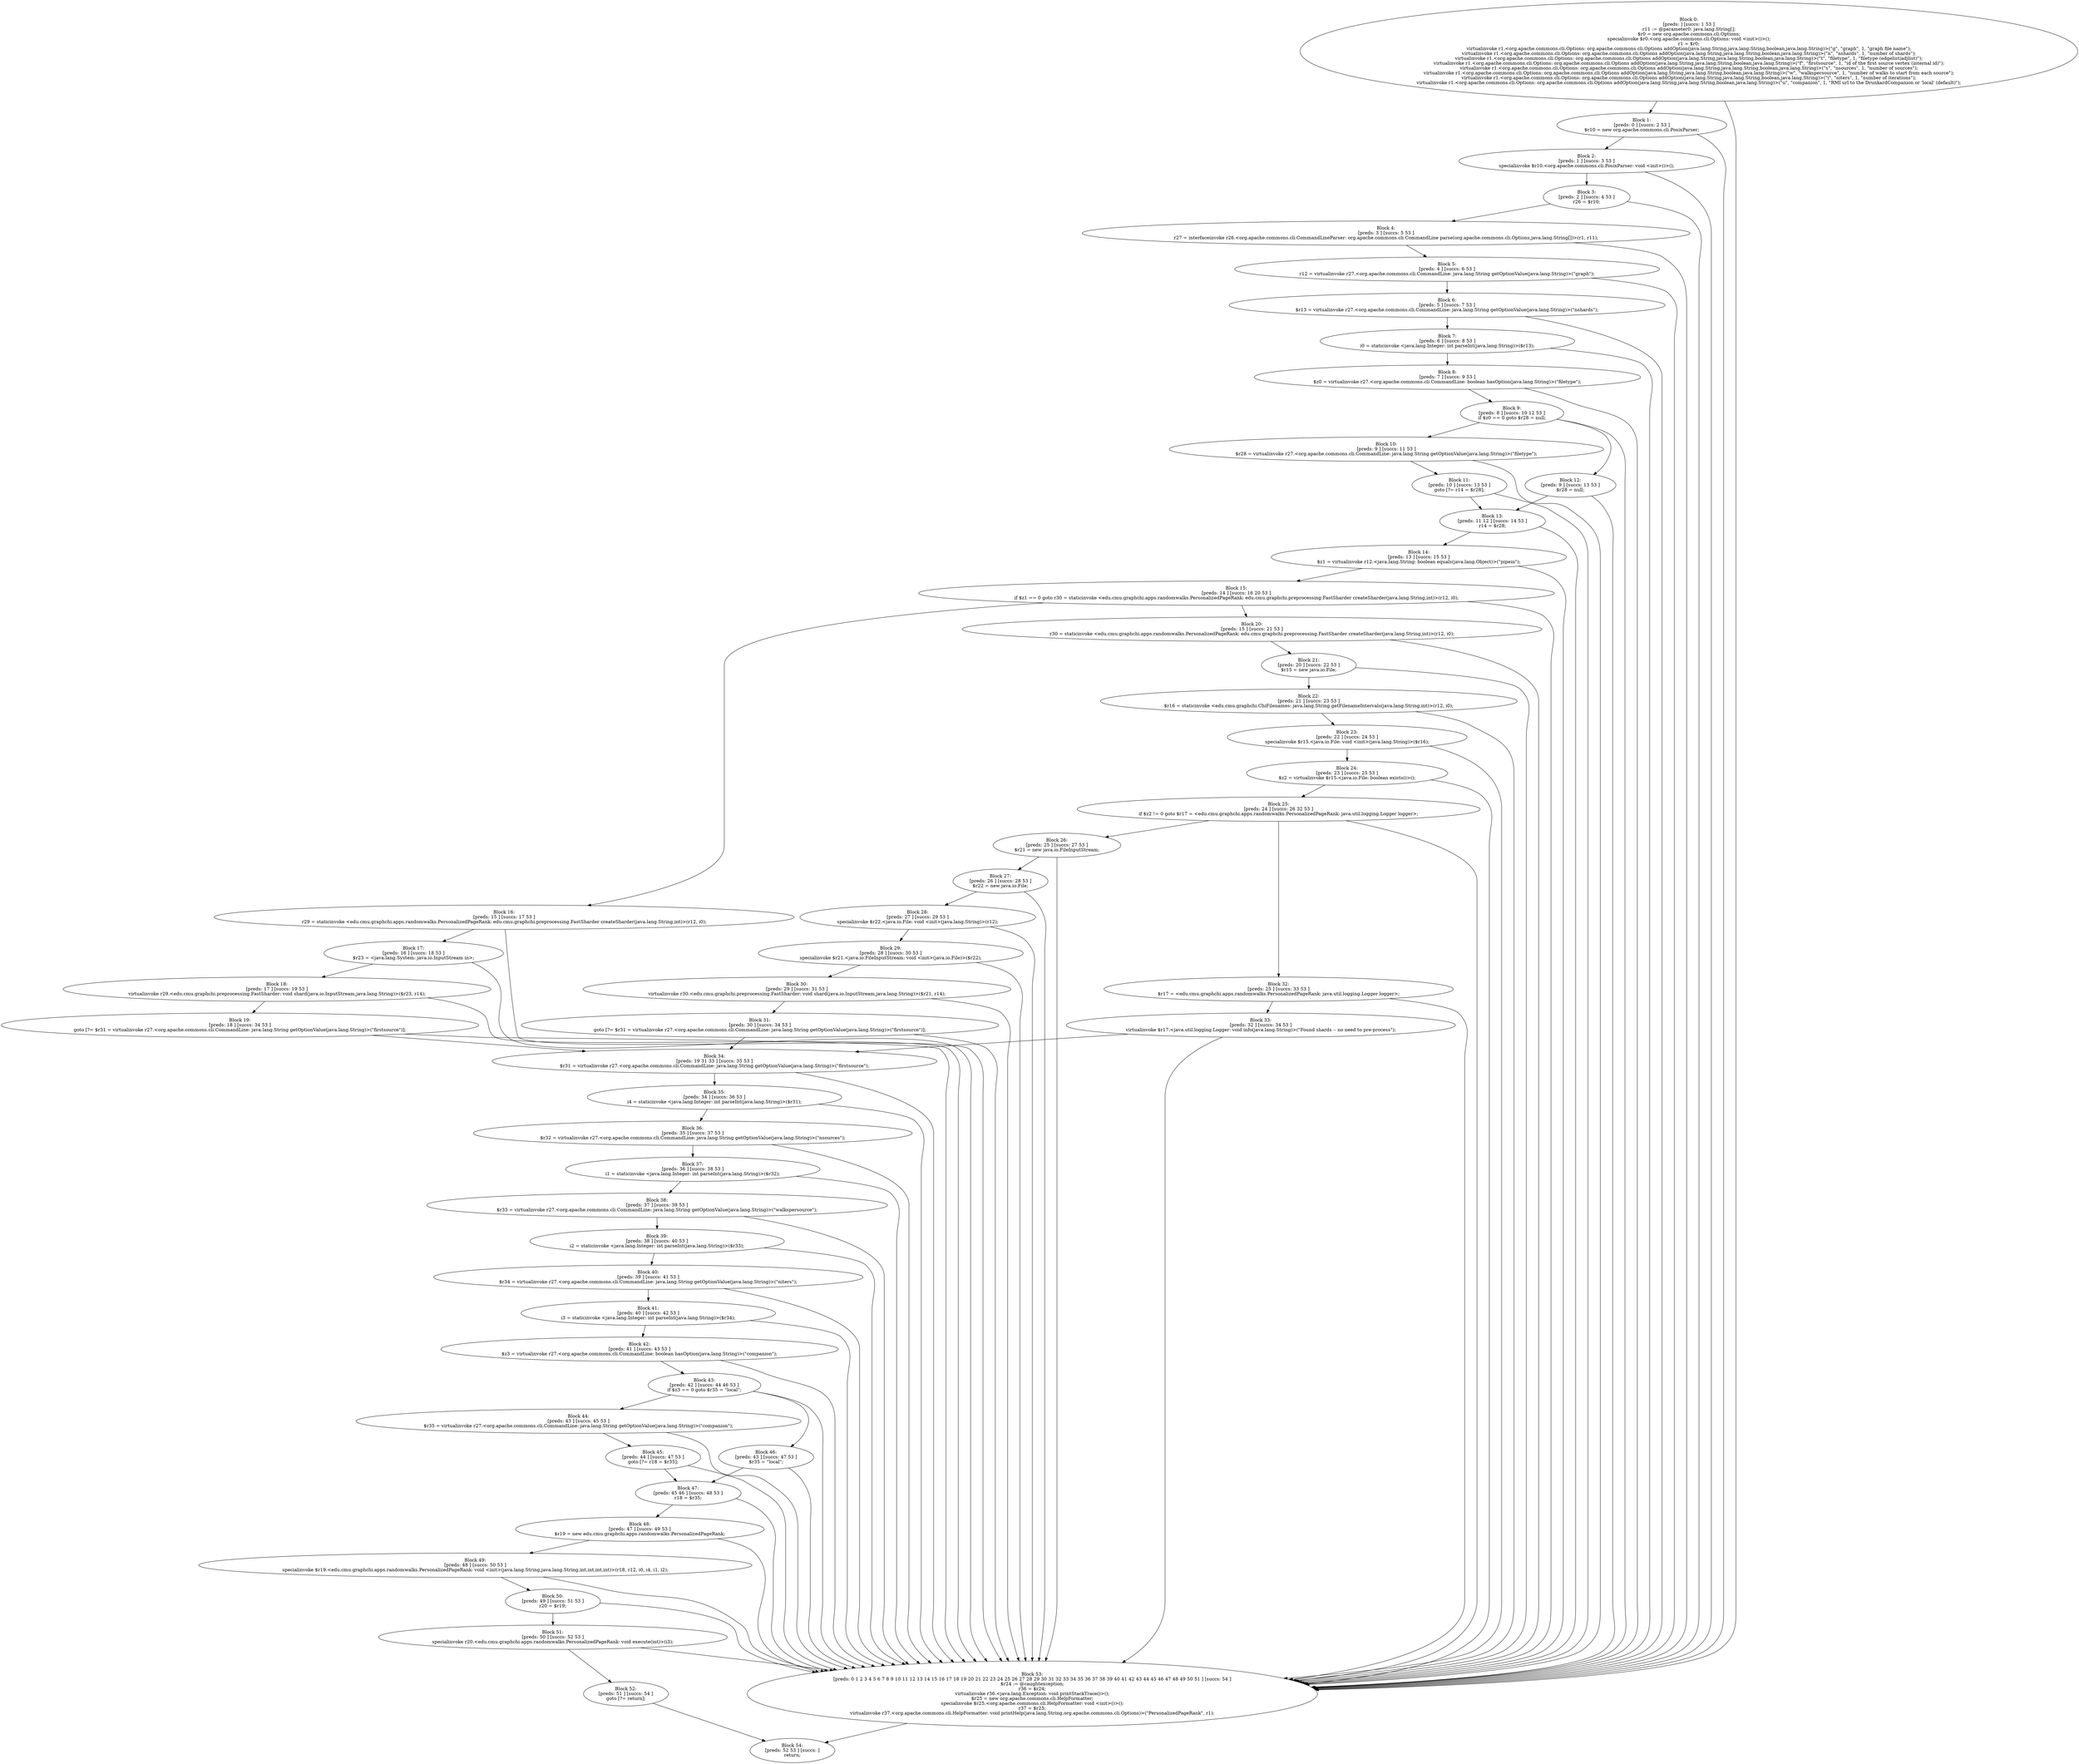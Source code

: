 digraph "unitGraph" {
    "Block 0:
[preds: ] [succs: 1 53 ]
r11 := @parameter0: java.lang.String[];
$r0 = new org.apache.commons.cli.Options;
specialinvoke $r0.<org.apache.commons.cli.Options: void <init>()>();
r1 = $r0;
virtualinvoke r1.<org.apache.commons.cli.Options: org.apache.commons.cli.Options addOption(java.lang.String,java.lang.String,boolean,java.lang.String)>(\"g\", \"graph\", 1, \"graph file name\");
virtualinvoke r1.<org.apache.commons.cli.Options: org.apache.commons.cli.Options addOption(java.lang.String,java.lang.String,boolean,java.lang.String)>(\"n\", \"nshards\", 1, \"number of shards\");
virtualinvoke r1.<org.apache.commons.cli.Options: org.apache.commons.cli.Options addOption(java.lang.String,java.lang.String,boolean,java.lang.String)>(\"t\", \"filetype\", 1, \"filetype (edgelist|adjlist)\");
virtualinvoke r1.<org.apache.commons.cli.Options: org.apache.commons.cli.Options addOption(java.lang.String,java.lang.String,boolean,java.lang.String)>(\"f\", \"firstsource\", 1, \"id of the first source vertex (internal id)\");
virtualinvoke r1.<org.apache.commons.cli.Options: org.apache.commons.cli.Options addOption(java.lang.String,java.lang.String,boolean,java.lang.String)>(\"s\", \"nsources\", 1, \"number of sources\");
virtualinvoke r1.<org.apache.commons.cli.Options: org.apache.commons.cli.Options addOption(java.lang.String,java.lang.String,boolean,java.lang.String)>(\"w\", \"walkspersource\", 1, \"number of walks to start from each source\");
virtualinvoke r1.<org.apache.commons.cli.Options: org.apache.commons.cli.Options addOption(java.lang.String,java.lang.String,boolean,java.lang.String)>(\"i\", \"niters\", 1, \"number of iterations\");
virtualinvoke r1.<org.apache.commons.cli.Options: org.apache.commons.cli.Options addOption(java.lang.String,java.lang.String,boolean,java.lang.String)>(\"u\", \"companion\", 1, \"RMI url to the DrunkardCompanion or \'local\' (default)\");
"
    "Block 1:
[preds: 0 ] [succs: 2 53 ]
$r10 = new org.apache.commons.cli.PosixParser;
"
    "Block 2:
[preds: 1 ] [succs: 3 53 ]
specialinvoke $r10.<org.apache.commons.cli.PosixParser: void <init>()>();
"
    "Block 3:
[preds: 2 ] [succs: 4 53 ]
r26 = $r10;
"
    "Block 4:
[preds: 3 ] [succs: 5 53 ]
r27 = interfaceinvoke r26.<org.apache.commons.cli.CommandLineParser: org.apache.commons.cli.CommandLine parse(org.apache.commons.cli.Options,java.lang.String[])>(r1, r11);
"
    "Block 5:
[preds: 4 ] [succs: 6 53 ]
r12 = virtualinvoke r27.<org.apache.commons.cli.CommandLine: java.lang.String getOptionValue(java.lang.String)>(\"graph\");
"
    "Block 6:
[preds: 5 ] [succs: 7 53 ]
$r13 = virtualinvoke r27.<org.apache.commons.cli.CommandLine: java.lang.String getOptionValue(java.lang.String)>(\"nshards\");
"
    "Block 7:
[preds: 6 ] [succs: 8 53 ]
i0 = staticinvoke <java.lang.Integer: int parseInt(java.lang.String)>($r13);
"
    "Block 8:
[preds: 7 ] [succs: 9 53 ]
$z0 = virtualinvoke r27.<org.apache.commons.cli.CommandLine: boolean hasOption(java.lang.String)>(\"filetype\");
"
    "Block 9:
[preds: 8 ] [succs: 10 12 53 ]
if $z0 == 0 goto $r28 = null;
"
    "Block 10:
[preds: 9 ] [succs: 11 53 ]
$r28 = virtualinvoke r27.<org.apache.commons.cli.CommandLine: java.lang.String getOptionValue(java.lang.String)>(\"filetype\");
"
    "Block 11:
[preds: 10 ] [succs: 13 53 ]
goto [?= r14 = $r28];
"
    "Block 12:
[preds: 9 ] [succs: 13 53 ]
$r28 = null;
"
    "Block 13:
[preds: 11 12 ] [succs: 14 53 ]
r14 = $r28;
"
    "Block 14:
[preds: 13 ] [succs: 15 53 ]
$z1 = virtualinvoke r12.<java.lang.String: boolean equals(java.lang.Object)>(\"pipein\");
"
    "Block 15:
[preds: 14 ] [succs: 16 20 53 ]
if $z1 == 0 goto r30 = staticinvoke <edu.cmu.graphchi.apps.randomwalks.PersonalizedPageRank: edu.cmu.graphchi.preprocessing.FastSharder createSharder(java.lang.String,int)>(r12, i0);
"
    "Block 16:
[preds: 15 ] [succs: 17 53 ]
r29 = staticinvoke <edu.cmu.graphchi.apps.randomwalks.PersonalizedPageRank: edu.cmu.graphchi.preprocessing.FastSharder createSharder(java.lang.String,int)>(r12, i0);
"
    "Block 17:
[preds: 16 ] [succs: 18 53 ]
$r23 = <java.lang.System: java.io.InputStream in>;
"
    "Block 18:
[preds: 17 ] [succs: 19 53 ]
virtualinvoke r29.<edu.cmu.graphchi.preprocessing.FastSharder: void shard(java.io.InputStream,java.lang.String)>($r23, r14);
"
    "Block 19:
[preds: 18 ] [succs: 34 53 ]
goto [?= $r31 = virtualinvoke r27.<org.apache.commons.cli.CommandLine: java.lang.String getOptionValue(java.lang.String)>(\"firstsource\")];
"
    "Block 20:
[preds: 15 ] [succs: 21 53 ]
r30 = staticinvoke <edu.cmu.graphchi.apps.randomwalks.PersonalizedPageRank: edu.cmu.graphchi.preprocessing.FastSharder createSharder(java.lang.String,int)>(r12, i0);
"
    "Block 21:
[preds: 20 ] [succs: 22 53 ]
$r15 = new java.io.File;
"
    "Block 22:
[preds: 21 ] [succs: 23 53 ]
$r16 = staticinvoke <edu.cmu.graphchi.ChiFilenames: java.lang.String getFilenameIntervals(java.lang.String,int)>(r12, i0);
"
    "Block 23:
[preds: 22 ] [succs: 24 53 ]
specialinvoke $r15.<java.io.File: void <init>(java.lang.String)>($r16);
"
    "Block 24:
[preds: 23 ] [succs: 25 53 ]
$z2 = virtualinvoke $r15.<java.io.File: boolean exists()>();
"
    "Block 25:
[preds: 24 ] [succs: 26 32 53 ]
if $z2 != 0 goto $r17 = <edu.cmu.graphchi.apps.randomwalks.PersonalizedPageRank: java.util.logging.Logger logger>;
"
    "Block 26:
[preds: 25 ] [succs: 27 53 ]
$r21 = new java.io.FileInputStream;
"
    "Block 27:
[preds: 26 ] [succs: 28 53 ]
$r22 = new java.io.File;
"
    "Block 28:
[preds: 27 ] [succs: 29 53 ]
specialinvoke $r22.<java.io.File: void <init>(java.lang.String)>(r12);
"
    "Block 29:
[preds: 28 ] [succs: 30 53 ]
specialinvoke $r21.<java.io.FileInputStream: void <init>(java.io.File)>($r22);
"
    "Block 30:
[preds: 29 ] [succs: 31 53 ]
virtualinvoke r30.<edu.cmu.graphchi.preprocessing.FastSharder: void shard(java.io.InputStream,java.lang.String)>($r21, r14);
"
    "Block 31:
[preds: 30 ] [succs: 34 53 ]
goto [?= $r31 = virtualinvoke r27.<org.apache.commons.cli.CommandLine: java.lang.String getOptionValue(java.lang.String)>(\"firstsource\")];
"
    "Block 32:
[preds: 25 ] [succs: 33 53 ]
$r17 = <edu.cmu.graphchi.apps.randomwalks.PersonalizedPageRank: java.util.logging.Logger logger>;
"
    "Block 33:
[preds: 32 ] [succs: 34 53 ]
virtualinvoke $r17.<java.util.logging.Logger: void info(java.lang.String)>(\"Found shards -- no need to pre-process\");
"
    "Block 34:
[preds: 19 31 33 ] [succs: 35 53 ]
$r31 = virtualinvoke r27.<org.apache.commons.cli.CommandLine: java.lang.String getOptionValue(java.lang.String)>(\"firstsource\");
"
    "Block 35:
[preds: 34 ] [succs: 36 53 ]
i4 = staticinvoke <java.lang.Integer: int parseInt(java.lang.String)>($r31);
"
    "Block 36:
[preds: 35 ] [succs: 37 53 ]
$r32 = virtualinvoke r27.<org.apache.commons.cli.CommandLine: java.lang.String getOptionValue(java.lang.String)>(\"nsources\");
"
    "Block 37:
[preds: 36 ] [succs: 38 53 ]
i1 = staticinvoke <java.lang.Integer: int parseInt(java.lang.String)>($r32);
"
    "Block 38:
[preds: 37 ] [succs: 39 53 ]
$r33 = virtualinvoke r27.<org.apache.commons.cli.CommandLine: java.lang.String getOptionValue(java.lang.String)>(\"walkspersource\");
"
    "Block 39:
[preds: 38 ] [succs: 40 53 ]
i2 = staticinvoke <java.lang.Integer: int parseInt(java.lang.String)>($r33);
"
    "Block 40:
[preds: 39 ] [succs: 41 53 ]
$r34 = virtualinvoke r27.<org.apache.commons.cli.CommandLine: java.lang.String getOptionValue(java.lang.String)>(\"niters\");
"
    "Block 41:
[preds: 40 ] [succs: 42 53 ]
i3 = staticinvoke <java.lang.Integer: int parseInt(java.lang.String)>($r34);
"
    "Block 42:
[preds: 41 ] [succs: 43 53 ]
$z3 = virtualinvoke r27.<org.apache.commons.cli.CommandLine: boolean hasOption(java.lang.String)>(\"companion\");
"
    "Block 43:
[preds: 42 ] [succs: 44 46 53 ]
if $z3 == 0 goto $r35 = \"local\";
"
    "Block 44:
[preds: 43 ] [succs: 45 53 ]
$r35 = virtualinvoke r27.<org.apache.commons.cli.CommandLine: java.lang.String getOptionValue(java.lang.String)>(\"companion\");
"
    "Block 45:
[preds: 44 ] [succs: 47 53 ]
goto [?= r18 = $r35];
"
    "Block 46:
[preds: 43 ] [succs: 47 53 ]
$r35 = \"local\";
"
    "Block 47:
[preds: 45 46 ] [succs: 48 53 ]
r18 = $r35;
"
    "Block 48:
[preds: 47 ] [succs: 49 53 ]
$r19 = new edu.cmu.graphchi.apps.randomwalks.PersonalizedPageRank;
"
    "Block 49:
[preds: 48 ] [succs: 50 53 ]
specialinvoke $r19.<edu.cmu.graphchi.apps.randomwalks.PersonalizedPageRank: void <init>(java.lang.String,java.lang.String,int,int,int,int)>(r18, r12, i0, i4, i1, i2);
"
    "Block 50:
[preds: 49 ] [succs: 51 53 ]
r20 = $r19;
"
    "Block 51:
[preds: 50 ] [succs: 52 53 ]
specialinvoke r20.<edu.cmu.graphchi.apps.randomwalks.PersonalizedPageRank: void execute(int)>(i3);
"
    "Block 52:
[preds: 51 ] [succs: 54 ]
goto [?= return];
"
    "Block 53:
[preds: 0 1 2 3 4 5 6 7 8 9 10 11 12 13 14 15 16 17 18 19 20 21 22 23 24 25 26 27 28 29 30 31 32 33 34 35 36 37 38 39 40 41 42 43 44 45 46 47 48 49 50 51 ] [succs: 54 ]
$r24 := @caughtexception;
r36 = $r24;
virtualinvoke r36.<java.lang.Exception: void printStackTrace()>();
$r25 = new org.apache.commons.cli.HelpFormatter;
specialinvoke $r25.<org.apache.commons.cli.HelpFormatter: void <init>()>();
r37 = $r25;
virtualinvoke r37.<org.apache.commons.cli.HelpFormatter: void printHelp(java.lang.String,org.apache.commons.cli.Options)>(\"PersonalizedPageRank\", r1);
"
    "Block 54:
[preds: 52 53 ] [succs: ]
return;
"
    "Block 0:
[preds: ] [succs: 1 53 ]
r11 := @parameter0: java.lang.String[];
$r0 = new org.apache.commons.cli.Options;
specialinvoke $r0.<org.apache.commons.cli.Options: void <init>()>();
r1 = $r0;
virtualinvoke r1.<org.apache.commons.cli.Options: org.apache.commons.cli.Options addOption(java.lang.String,java.lang.String,boolean,java.lang.String)>(\"g\", \"graph\", 1, \"graph file name\");
virtualinvoke r1.<org.apache.commons.cli.Options: org.apache.commons.cli.Options addOption(java.lang.String,java.lang.String,boolean,java.lang.String)>(\"n\", \"nshards\", 1, \"number of shards\");
virtualinvoke r1.<org.apache.commons.cli.Options: org.apache.commons.cli.Options addOption(java.lang.String,java.lang.String,boolean,java.lang.String)>(\"t\", \"filetype\", 1, \"filetype (edgelist|adjlist)\");
virtualinvoke r1.<org.apache.commons.cli.Options: org.apache.commons.cli.Options addOption(java.lang.String,java.lang.String,boolean,java.lang.String)>(\"f\", \"firstsource\", 1, \"id of the first source vertex (internal id)\");
virtualinvoke r1.<org.apache.commons.cli.Options: org.apache.commons.cli.Options addOption(java.lang.String,java.lang.String,boolean,java.lang.String)>(\"s\", \"nsources\", 1, \"number of sources\");
virtualinvoke r1.<org.apache.commons.cli.Options: org.apache.commons.cli.Options addOption(java.lang.String,java.lang.String,boolean,java.lang.String)>(\"w\", \"walkspersource\", 1, \"number of walks to start from each source\");
virtualinvoke r1.<org.apache.commons.cli.Options: org.apache.commons.cli.Options addOption(java.lang.String,java.lang.String,boolean,java.lang.String)>(\"i\", \"niters\", 1, \"number of iterations\");
virtualinvoke r1.<org.apache.commons.cli.Options: org.apache.commons.cli.Options addOption(java.lang.String,java.lang.String,boolean,java.lang.String)>(\"u\", \"companion\", 1, \"RMI url to the DrunkardCompanion or \'local\' (default)\");
"->"Block 1:
[preds: 0 ] [succs: 2 53 ]
$r10 = new org.apache.commons.cli.PosixParser;
";
    "Block 0:
[preds: ] [succs: 1 53 ]
r11 := @parameter0: java.lang.String[];
$r0 = new org.apache.commons.cli.Options;
specialinvoke $r0.<org.apache.commons.cli.Options: void <init>()>();
r1 = $r0;
virtualinvoke r1.<org.apache.commons.cli.Options: org.apache.commons.cli.Options addOption(java.lang.String,java.lang.String,boolean,java.lang.String)>(\"g\", \"graph\", 1, \"graph file name\");
virtualinvoke r1.<org.apache.commons.cli.Options: org.apache.commons.cli.Options addOption(java.lang.String,java.lang.String,boolean,java.lang.String)>(\"n\", \"nshards\", 1, \"number of shards\");
virtualinvoke r1.<org.apache.commons.cli.Options: org.apache.commons.cli.Options addOption(java.lang.String,java.lang.String,boolean,java.lang.String)>(\"t\", \"filetype\", 1, \"filetype (edgelist|adjlist)\");
virtualinvoke r1.<org.apache.commons.cli.Options: org.apache.commons.cli.Options addOption(java.lang.String,java.lang.String,boolean,java.lang.String)>(\"f\", \"firstsource\", 1, \"id of the first source vertex (internal id)\");
virtualinvoke r1.<org.apache.commons.cli.Options: org.apache.commons.cli.Options addOption(java.lang.String,java.lang.String,boolean,java.lang.String)>(\"s\", \"nsources\", 1, \"number of sources\");
virtualinvoke r1.<org.apache.commons.cli.Options: org.apache.commons.cli.Options addOption(java.lang.String,java.lang.String,boolean,java.lang.String)>(\"w\", \"walkspersource\", 1, \"number of walks to start from each source\");
virtualinvoke r1.<org.apache.commons.cli.Options: org.apache.commons.cli.Options addOption(java.lang.String,java.lang.String,boolean,java.lang.String)>(\"i\", \"niters\", 1, \"number of iterations\");
virtualinvoke r1.<org.apache.commons.cli.Options: org.apache.commons.cli.Options addOption(java.lang.String,java.lang.String,boolean,java.lang.String)>(\"u\", \"companion\", 1, \"RMI url to the DrunkardCompanion or \'local\' (default)\");
"->"Block 53:
[preds: 0 1 2 3 4 5 6 7 8 9 10 11 12 13 14 15 16 17 18 19 20 21 22 23 24 25 26 27 28 29 30 31 32 33 34 35 36 37 38 39 40 41 42 43 44 45 46 47 48 49 50 51 ] [succs: 54 ]
$r24 := @caughtexception;
r36 = $r24;
virtualinvoke r36.<java.lang.Exception: void printStackTrace()>();
$r25 = new org.apache.commons.cli.HelpFormatter;
specialinvoke $r25.<org.apache.commons.cli.HelpFormatter: void <init>()>();
r37 = $r25;
virtualinvoke r37.<org.apache.commons.cli.HelpFormatter: void printHelp(java.lang.String,org.apache.commons.cli.Options)>(\"PersonalizedPageRank\", r1);
";
    "Block 1:
[preds: 0 ] [succs: 2 53 ]
$r10 = new org.apache.commons.cli.PosixParser;
"->"Block 2:
[preds: 1 ] [succs: 3 53 ]
specialinvoke $r10.<org.apache.commons.cli.PosixParser: void <init>()>();
";
    "Block 1:
[preds: 0 ] [succs: 2 53 ]
$r10 = new org.apache.commons.cli.PosixParser;
"->"Block 53:
[preds: 0 1 2 3 4 5 6 7 8 9 10 11 12 13 14 15 16 17 18 19 20 21 22 23 24 25 26 27 28 29 30 31 32 33 34 35 36 37 38 39 40 41 42 43 44 45 46 47 48 49 50 51 ] [succs: 54 ]
$r24 := @caughtexception;
r36 = $r24;
virtualinvoke r36.<java.lang.Exception: void printStackTrace()>();
$r25 = new org.apache.commons.cli.HelpFormatter;
specialinvoke $r25.<org.apache.commons.cli.HelpFormatter: void <init>()>();
r37 = $r25;
virtualinvoke r37.<org.apache.commons.cli.HelpFormatter: void printHelp(java.lang.String,org.apache.commons.cli.Options)>(\"PersonalizedPageRank\", r1);
";
    "Block 2:
[preds: 1 ] [succs: 3 53 ]
specialinvoke $r10.<org.apache.commons.cli.PosixParser: void <init>()>();
"->"Block 3:
[preds: 2 ] [succs: 4 53 ]
r26 = $r10;
";
    "Block 2:
[preds: 1 ] [succs: 3 53 ]
specialinvoke $r10.<org.apache.commons.cli.PosixParser: void <init>()>();
"->"Block 53:
[preds: 0 1 2 3 4 5 6 7 8 9 10 11 12 13 14 15 16 17 18 19 20 21 22 23 24 25 26 27 28 29 30 31 32 33 34 35 36 37 38 39 40 41 42 43 44 45 46 47 48 49 50 51 ] [succs: 54 ]
$r24 := @caughtexception;
r36 = $r24;
virtualinvoke r36.<java.lang.Exception: void printStackTrace()>();
$r25 = new org.apache.commons.cli.HelpFormatter;
specialinvoke $r25.<org.apache.commons.cli.HelpFormatter: void <init>()>();
r37 = $r25;
virtualinvoke r37.<org.apache.commons.cli.HelpFormatter: void printHelp(java.lang.String,org.apache.commons.cli.Options)>(\"PersonalizedPageRank\", r1);
";
    "Block 3:
[preds: 2 ] [succs: 4 53 ]
r26 = $r10;
"->"Block 4:
[preds: 3 ] [succs: 5 53 ]
r27 = interfaceinvoke r26.<org.apache.commons.cli.CommandLineParser: org.apache.commons.cli.CommandLine parse(org.apache.commons.cli.Options,java.lang.String[])>(r1, r11);
";
    "Block 3:
[preds: 2 ] [succs: 4 53 ]
r26 = $r10;
"->"Block 53:
[preds: 0 1 2 3 4 5 6 7 8 9 10 11 12 13 14 15 16 17 18 19 20 21 22 23 24 25 26 27 28 29 30 31 32 33 34 35 36 37 38 39 40 41 42 43 44 45 46 47 48 49 50 51 ] [succs: 54 ]
$r24 := @caughtexception;
r36 = $r24;
virtualinvoke r36.<java.lang.Exception: void printStackTrace()>();
$r25 = new org.apache.commons.cli.HelpFormatter;
specialinvoke $r25.<org.apache.commons.cli.HelpFormatter: void <init>()>();
r37 = $r25;
virtualinvoke r37.<org.apache.commons.cli.HelpFormatter: void printHelp(java.lang.String,org.apache.commons.cli.Options)>(\"PersonalizedPageRank\", r1);
";
    "Block 4:
[preds: 3 ] [succs: 5 53 ]
r27 = interfaceinvoke r26.<org.apache.commons.cli.CommandLineParser: org.apache.commons.cli.CommandLine parse(org.apache.commons.cli.Options,java.lang.String[])>(r1, r11);
"->"Block 5:
[preds: 4 ] [succs: 6 53 ]
r12 = virtualinvoke r27.<org.apache.commons.cli.CommandLine: java.lang.String getOptionValue(java.lang.String)>(\"graph\");
";
    "Block 4:
[preds: 3 ] [succs: 5 53 ]
r27 = interfaceinvoke r26.<org.apache.commons.cli.CommandLineParser: org.apache.commons.cli.CommandLine parse(org.apache.commons.cli.Options,java.lang.String[])>(r1, r11);
"->"Block 53:
[preds: 0 1 2 3 4 5 6 7 8 9 10 11 12 13 14 15 16 17 18 19 20 21 22 23 24 25 26 27 28 29 30 31 32 33 34 35 36 37 38 39 40 41 42 43 44 45 46 47 48 49 50 51 ] [succs: 54 ]
$r24 := @caughtexception;
r36 = $r24;
virtualinvoke r36.<java.lang.Exception: void printStackTrace()>();
$r25 = new org.apache.commons.cli.HelpFormatter;
specialinvoke $r25.<org.apache.commons.cli.HelpFormatter: void <init>()>();
r37 = $r25;
virtualinvoke r37.<org.apache.commons.cli.HelpFormatter: void printHelp(java.lang.String,org.apache.commons.cli.Options)>(\"PersonalizedPageRank\", r1);
";
    "Block 5:
[preds: 4 ] [succs: 6 53 ]
r12 = virtualinvoke r27.<org.apache.commons.cli.CommandLine: java.lang.String getOptionValue(java.lang.String)>(\"graph\");
"->"Block 6:
[preds: 5 ] [succs: 7 53 ]
$r13 = virtualinvoke r27.<org.apache.commons.cli.CommandLine: java.lang.String getOptionValue(java.lang.String)>(\"nshards\");
";
    "Block 5:
[preds: 4 ] [succs: 6 53 ]
r12 = virtualinvoke r27.<org.apache.commons.cli.CommandLine: java.lang.String getOptionValue(java.lang.String)>(\"graph\");
"->"Block 53:
[preds: 0 1 2 3 4 5 6 7 8 9 10 11 12 13 14 15 16 17 18 19 20 21 22 23 24 25 26 27 28 29 30 31 32 33 34 35 36 37 38 39 40 41 42 43 44 45 46 47 48 49 50 51 ] [succs: 54 ]
$r24 := @caughtexception;
r36 = $r24;
virtualinvoke r36.<java.lang.Exception: void printStackTrace()>();
$r25 = new org.apache.commons.cli.HelpFormatter;
specialinvoke $r25.<org.apache.commons.cli.HelpFormatter: void <init>()>();
r37 = $r25;
virtualinvoke r37.<org.apache.commons.cli.HelpFormatter: void printHelp(java.lang.String,org.apache.commons.cli.Options)>(\"PersonalizedPageRank\", r1);
";
    "Block 6:
[preds: 5 ] [succs: 7 53 ]
$r13 = virtualinvoke r27.<org.apache.commons.cli.CommandLine: java.lang.String getOptionValue(java.lang.String)>(\"nshards\");
"->"Block 7:
[preds: 6 ] [succs: 8 53 ]
i0 = staticinvoke <java.lang.Integer: int parseInt(java.lang.String)>($r13);
";
    "Block 6:
[preds: 5 ] [succs: 7 53 ]
$r13 = virtualinvoke r27.<org.apache.commons.cli.CommandLine: java.lang.String getOptionValue(java.lang.String)>(\"nshards\");
"->"Block 53:
[preds: 0 1 2 3 4 5 6 7 8 9 10 11 12 13 14 15 16 17 18 19 20 21 22 23 24 25 26 27 28 29 30 31 32 33 34 35 36 37 38 39 40 41 42 43 44 45 46 47 48 49 50 51 ] [succs: 54 ]
$r24 := @caughtexception;
r36 = $r24;
virtualinvoke r36.<java.lang.Exception: void printStackTrace()>();
$r25 = new org.apache.commons.cli.HelpFormatter;
specialinvoke $r25.<org.apache.commons.cli.HelpFormatter: void <init>()>();
r37 = $r25;
virtualinvoke r37.<org.apache.commons.cli.HelpFormatter: void printHelp(java.lang.String,org.apache.commons.cli.Options)>(\"PersonalizedPageRank\", r1);
";
    "Block 7:
[preds: 6 ] [succs: 8 53 ]
i0 = staticinvoke <java.lang.Integer: int parseInt(java.lang.String)>($r13);
"->"Block 8:
[preds: 7 ] [succs: 9 53 ]
$z0 = virtualinvoke r27.<org.apache.commons.cli.CommandLine: boolean hasOption(java.lang.String)>(\"filetype\");
";
    "Block 7:
[preds: 6 ] [succs: 8 53 ]
i0 = staticinvoke <java.lang.Integer: int parseInt(java.lang.String)>($r13);
"->"Block 53:
[preds: 0 1 2 3 4 5 6 7 8 9 10 11 12 13 14 15 16 17 18 19 20 21 22 23 24 25 26 27 28 29 30 31 32 33 34 35 36 37 38 39 40 41 42 43 44 45 46 47 48 49 50 51 ] [succs: 54 ]
$r24 := @caughtexception;
r36 = $r24;
virtualinvoke r36.<java.lang.Exception: void printStackTrace()>();
$r25 = new org.apache.commons.cli.HelpFormatter;
specialinvoke $r25.<org.apache.commons.cli.HelpFormatter: void <init>()>();
r37 = $r25;
virtualinvoke r37.<org.apache.commons.cli.HelpFormatter: void printHelp(java.lang.String,org.apache.commons.cli.Options)>(\"PersonalizedPageRank\", r1);
";
    "Block 8:
[preds: 7 ] [succs: 9 53 ]
$z0 = virtualinvoke r27.<org.apache.commons.cli.CommandLine: boolean hasOption(java.lang.String)>(\"filetype\");
"->"Block 9:
[preds: 8 ] [succs: 10 12 53 ]
if $z0 == 0 goto $r28 = null;
";
    "Block 8:
[preds: 7 ] [succs: 9 53 ]
$z0 = virtualinvoke r27.<org.apache.commons.cli.CommandLine: boolean hasOption(java.lang.String)>(\"filetype\");
"->"Block 53:
[preds: 0 1 2 3 4 5 6 7 8 9 10 11 12 13 14 15 16 17 18 19 20 21 22 23 24 25 26 27 28 29 30 31 32 33 34 35 36 37 38 39 40 41 42 43 44 45 46 47 48 49 50 51 ] [succs: 54 ]
$r24 := @caughtexception;
r36 = $r24;
virtualinvoke r36.<java.lang.Exception: void printStackTrace()>();
$r25 = new org.apache.commons.cli.HelpFormatter;
specialinvoke $r25.<org.apache.commons.cli.HelpFormatter: void <init>()>();
r37 = $r25;
virtualinvoke r37.<org.apache.commons.cli.HelpFormatter: void printHelp(java.lang.String,org.apache.commons.cli.Options)>(\"PersonalizedPageRank\", r1);
";
    "Block 9:
[preds: 8 ] [succs: 10 12 53 ]
if $z0 == 0 goto $r28 = null;
"->"Block 10:
[preds: 9 ] [succs: 11 53 ]
$r28 = virtualinvoke r27.<org.apache.commons.cli.CommandLine: java.lang.String getOptionValue(java.lang.String)>(\"filetype\");
";
    "Block 9:
[preds: 8 ] [succs: 10 12 53 ]
if $z0 == 0 goto $r28 = null;
"->"Block 12:
[preds: 9 ] [succs: 13 53 ]
$r28 = null;
";
    "Block 9:
[preds: 8 ] [succs: 10 12 53 ]
if $z0 == 0 goto $r28 = null;
"->"Block 53:
[preds: 0 1 2 3 4 5 6 7 8 9 10 11 12 13 14 15 16 17 18 19 20 21 22 23 24 25 26 27 28 29 30 31 32 33 34 35 36 37 38 39 40 41 42 43 44 45 46 47 48 49 50 51 ] [succs: 54 ]
$r24 := @caughtexception;
r36 = $r24;
virtualinvoke r36.<java.lang.Exception: void printStackTrace()>();
$r25 = new org.apache.commons.cli.HelpFormatter;
specialinvoke $r25.<org.apache.commons.cli.HelpFormatter: void <init>()>();
r37 = $r25;
virtualinvoke r37.<org.apache.commons.cli.HelpFormatter: void printHelp(java.lang.String,org.apache.commons.cli.Options)>(\"PersonalizedPageRank\", r1);
";
    "Block 10:
[preds: 9 ] [succs: 11 53 ]
$r28 = virtualinvoke r27.<org.apache.commons.cli.CommandLine: java.lang.String getOptionValue(java.lang.String)>(\"filetype\");
"->"Block 11:
[preds: 10 ] [succs: 13 53 ]
goto [?= r14 = $r28];
";
    "Block 10:
[preds: 9 ] [succs: 11 53 ]
$r28 = virtualinvoke r27.<org.apache.commons.cli.CommandLine: java.lang.String getOptionValue(java.lang.String)>(\"filetype\");
"->"Block 53:
[preds: 0 1 2 3 4 5 6 7 8 9 10 11 12 13 14 15 16 17 18 19 20 21 22 23 24 25 26 27 28 29 30 31 32 33 34 35 36 37 38 39 40 41 42 43 44 45 46 47 48 49 50 51 ] [succs: 54 ]
$r24 := @caughtexception;
r36 = $r24;
virtualinvoke r36.<java.lang.Exception: void printStackTrace()>();
$r25 = new org.apache.commons.cli.HelpFormatter;
specialinvoke $r25.<org.apache.commons.cli.HelpFormatter: void <init>()>();
r37 = $r25;
virtualinvoke r37.<org.apache.commons.cli.HelpFormatter: void printHelp(java.lang.String,org.apache.commons.cli.Options)>(\"PersonalizedPageRank\", r1);
";
    "Block 11:
[preds: 10 ] [succs: 13 53 ]
goto [?= r14 = $r28];
"->"Block 13:
[preds: 11 12 ] [succs: 14 53 ]
r14 = $r28;
";
    "Block 11:
[preds: 10 ] [succs: 13 53 ]
goto [?= r14 = $r28];
"->"Block 53:
[preds: 0 1 2 3 4 5 6 7 8 9 10 11 12 13 14 15 16 17 18 19 20 21 22 23 24 25 26 27 28 29 30 31 32 33 34 35 36 37 38 39 40 41 42 43 44 45 46 47 48 49 50 51 ] [succs: 54 ]
$r24 := @caughtexception;
r36 = $r24;
virtualinvoke r36.<java.lang.Exception: void printStackTrace()>();
$r25 = new org.apache.commons.cli.HelpFormatter;
specialinvoke $r25.<org.apache.commons.cli.HelpFormatter: void <init>()>();
r37 = $r25;
virtualinvoke r37.<org.apache.commons.cli.HelpFormatter: void printHelp(java.lang.String,org.apache.commons.cli.Options)>(\"PersonalizedPageRank\", r1);
";
    "Block 12:
[preds: 9 ] [succs: 13 53 ]
$r28 = null;
"->"Block 13:
[preds: 11 12 ] [succs: 14 53 ]
r14 = $r28;
";
    "Block 12:
[preds: 9 ] [succs: 13 53 ]
$r28 = null;
"->"Block 53:
[preds: 0 1 2 3 4 5 6 7 8 9 10 11 12 13 14 15 16 17 18 19 20 21 22 23 24 25 26 27 28 29 30 31 32 33 34 35 36 37 38 39 40 41 42 43 44 45 46 47 48 49 50 51 ] [succs: 54 ]
$r24 := @caughtexception;
r36 = $r24;
virtualinvoke r36.<java.lang.Exception: void printStackTrace()>();
$r25 = new org.apache.commons.cli.HelpFormatter;
specialinvoke $r25.<org.apache.commons.cli.HelpFormatter: void <init>()>();
r37 = $r25;
virtualinvoke r37.<org.apache.commons.cli.HelpFormatter: void printHelp(java.lang.String,org.apache.commons.cli.Options)>(\"PersonalizedPageRank\", r1);
";
    "Block 13:
[preds: 11 12 ] [succs: 14 53 ]
r14 = $r28;
"->"Block 14:
[preds: 13 ] [succs: 15 53 ]
$z1 = virtualinvoke r12.<java.lang.String: boolean equals(java.lang.Object)>(\"pipein\");
";
    "Block 13:
[preds: 11 12 ] [succs: 14 53 ]
r14 = $r28;
"->"Block 53:
[preds: 0 1 2 3 4 5 6 7 8 9 10 11 12 13 14 15 16 17 18 19 20 21 22 23 24 25 26 27 28 29 30 31 32 33 34 35 36 37 38 39 40 41 42 43 44 45 46 47 48 49 50 51 ] [succs: 54 ]
$r24 := @caughtexception;
r36 = $r24;
virtualinvoke r36.<java.lang.Exception: void printStackTrace()>();
$r25 = new org.apache.commons.cli.HelpFormatter;
specialinvoke $r25.<org.apache.commons.cli.HelpFormatter: void <init>()>();
r37 = $r25;
virtualinvoke r37.<org.apache.commons.cli.HelpFormatter: void printHelp(java.lang.String,org.apache.commons.cli.Options)>(\"PersonalizedPageRank\", r1);
";
    "Block 14:
[preds: 13 ] [succs: 15 53 ]
$z1 = virtualinvoke r12.<java.lang.String: boolean equals(java.lang.Object)>(\"pipein\");
"->"Block 15:
[preds: 14 ] [succs: 16 20 53 ]
if $z1 == 0 goto r30 = staticinvoke <edu.cmu.graphchi.apps.randomwalks.PersonalizedPageRank: edu.cmu.graphchi.preprocessing.FastSharder createSharder(java.lang.String,int)>(r12, i0);
";
    "Block 14:
[preds: 13 ] [succs: 15 53 ]
$z1 = virtualinvoke r12.<java.lang.String: boolean equals(java.lang.Object)>(\"pipein\");
"->"Block 53:
[preds: 0 1 2 3 4 5 6 7 8 9 10 11 12 13 14 15 16 17 18 19 20 21 22 23 24 25 26 27 28 29 30 31 32 33 34 35 36 37 38 39 40 41 42 43 44 45 46 47 48 49 50 51 ] [succs: 54 ]
$r24 := @caughtexception;
r36 = $r24;
virtualinvoke r36.<java.lang.Exception: void printStackTrace()>();
$r25 = new org.apache.commons.cli.HelpFormatter;
specialinvoke $r25.<org.apache.commons.cli.HelpFormatter: void <init>()>();
r37 = $r25;
virtualinvoke r37.<org.apache.commons.cli.HelpFormatter: void printHelp(java.lang.String,org.apache.commons.cli.Options)>(\"PersonalizedPageRank\", r1);
";
    "Block 15:
[preds: 14 ] [succs: 16 20 53 ]
if $z1 == 0 goto r30 = staticinvoke <edu.cmu.graphchi.apps.randomwalks.PersonalizedPageRank: edu.cmu.graphchi.preprocessing.FastSharder createSharder(java.lang.String,int)>(r12, i0);
"->"Block 16:
[preds: 15 ] [succs: 17 53 ]
r29 = staticinvoke <edu.cmu.graphchi.apps.randomwalks.PersonalizedPageRank: edu.cmu.graphchi.preprocessing.FastSharder createSharder(java.lang.String,int)>(r12, i0);
";
    "Block 15:
[preds: 14 ] [succs: 16 20 53 ]
if $z1 == 0 goto r30 = staticinvoke <edu.cmu.graphchi.apps.randomwalks.PersonalizedPageRank: edu.cmu.graphchi.preprocessing.FastSharder createSharder(java.lang.String,int)>(r12, i0);
"->"Block 20:
[preds: 15 ] [succs: 21 53 ]
r30 = staticinvoke <edu.cmu.graphchi.apps.randomwalks.PersonalizedPageRank: edu.cmu.graphchi.preprocessing.FastSharder createSharder(java.lang.String,int)>(r12, i0);
";
    "Block 15:
[preds: 14 ] [succs: 16 20 53 ]
if $z1 == 0 goto r30 = staticinvoke <edu.cmu.graphchi.apps.randomwalks.PersonalizedPageRank: edu.cmu.graphchi.preprocessing.FastSharder createSharder(java.lang.String,int)>(r12, i0);
"->"Block 53:
[preds: 0 1 2 3 4 5 6 7 8 9 10 11 12 13 14 15 16 17 18 19 20 21 22 23 24 25 26 27 28 29 30 31 32 33 34 35 36 37 38 39 40 41 42 43 44 45 46 47 48 49 50 51 ] [succs: 54 ]
$r24 := @caughtexception;
r36 = $r24;
virtualinvoke r36.<java.lang.Exception: void printStackTrace()>();
$r25 = new org.apache.commons.cli.HelpFormatter;
specialinvoke $r25.<org.apache.commons.cli.HelpFormatter: void <init>()>();
r37 = $r25;
virtualinvoke r37.<org.apache.commons.cli.HelpFormatter: void printHelp(java.lang.String,org.apache.commons.cli.Options)>(\"PersonalizedPageRank\", r1);
";
    "Block 16:
[preds: 15 ] [succs: 17 53 ]
r29 = staticinvoke <edu.cmu.graphchi.apps.randomwalks.PersonalizedPageRank: edu.cmu.graphchi.preprocessing.FastSharder createSharder(java.lang.String,int)>(r12, i0);
"->"Block 17:
[preds: 16 ] [succs: 18 53 ]
$r23 = <java.lang.System: java.io.InputStream in>;
";
    "Block 16:
[preds: 15 ] [succs: 17 53 ]
r29 = staticinvoke <edu.cmu.graphchi.apps.randomwalks.PersonalizedPageRank: edu.cmu.graphchi.preprocessing.FastSharder createSharder(java.lang.String,int)>(r12, i0);
"->"Block 53:
[preds: 0 1 2 3 4 5 6 7 8 9 10 11 12 13 14 15 16 17 18 19 20 21 22 23 24 25 26 27 28 29 30 31 32 33 34 35 36 37 38 39 40 41 42 43 44 45 46 47 48 49 50 51 ] [succs: 54 ]
$r24 := @caughtexception;
r36 = $r24;
virtualinvoke r36.<java.lang.Exception: void printStackTrace()>();
$r25 = new org.apache.commons.cli.HelpFormatter;
specialinvoke $r25.<org.apache.commons.cli.HelpFormatter: void <init>()>();
r37 = $r25;
virtualinvoke r37.<org.apache.commons.cli.HelpFormatter: void printHelp(java.lang.String,org.apache.commons.cli.Options)>(\"PersonalizedPageRank\", r1);
";
    "Block 17:
[preds: 16 ] [succs: 18 53 ]
$r23 = <java.lang.System: java.io.InputStream in>;
"->"Block 18:
[preds: 17 ] [succs: 19 53 ]
virtualinvoke r29.<edu.cmu.graphchi.preprocessing.FastSharder: void shard(java.io.InputStream,java.lang.String)>($r23, r14);
";
    "Block 17:
[preds: 16 ] [succs: 18 53 ]
$r23 = <java.lang.System: java.io.InputStream in>;
"->"Block 53:
[preds: 0 1 2 3 4 5 6 7 8 9 10 11 12 13 14 15 16 17 18 19 20 21 22 23 24 25 26 27 28 29 30 31 32 33 34 35 36 37 38 39 40 41 42 43 44 45 46 47 48 49 50 51 ] [succs: 54 ]
$r24 := @caughtexception;
r36 = $r24;
virtualinvoke r36.<java.lang.Exception: void printStackTrace()>();
$r25 = new org.apache.commons.cli.HelpFormatter;
specialinvoke $r25.<org.apache.commons.cli.HelpFormatter: void <init>()>();
r37 = $r25;
virtualinvoke r37.<org.apache.commons.cli.HelpFormatter: void printHelp(java.lang.String,org.apache.commons.cli.Options)>(\"PersonalizedPageRank\", r1);
";
    "Block 18:
[preds: 17 ] [succs: 19 53 ]
virtualinvoke r29.<edu.cmu.graphchi.preprocessing.FastSharder: void shard(java.io.InputStream,java.lang.String)>($r23, r14);
"->"Block 19:
[preds: 18 ] [succs: 34 53 ]
goto [?= $r31 = virtualinvoke r27.<org.apache.commons.cli.CommandLine: java.lang.String getOptionValue(java.lang.String)>(\"firstsource\")];
";
    "Block 18:
[preds: 17 ] [succs: 19 53 ]
virtualinvoke r29.<edu.cmu.graphchi.preprocessing.FastSharder: void shard(java.io.InputStream,java.lang.String)>($r23, r14);
"->"Block 53:
[preds: 0 1 2 3 4 5 6 7 8 9 10 11 12 13 14 15 16 17 18 19 20 21 22 23 24 25 26 27 28 29 30 31 32 33 34 35 36 37 38 39 40 41 42 43 44 45 46 47 48 49 50 51 ] [succs: 54 ]
$r24 := @caughtexception;
r36 = $r24;
virtualinvoke r36.<java.lang.Exception: void printStackTrace()>();
$r25 = new org.apache.commons.cli.HelpFormatter;
specialinvoke $r25.<org.apache.commons.cli.HelpFormatter: void <init>()>();
r37 = $r25;
virtualinvoke r37.<org.apache.commons.cli.HelpFormatter: void printHelp(java.lang.String,org.apache.commons.cli.Options)>(\"PersonalizedPageRank\", r1);
";
    "Block 19:
[preds: 18 ] [succs: 34 53 ]
goto [?= $r31 = virtualinvoke r27.<org.apache.commons.cli.CommandLine: java.lang.String getOptionValue(java.lang.String)>(\"firstsource\")];
"->"Block 34:
[preds: 19 31 33 ] [succs: 35 53 ]
$r31 = virtualinvoke r27.<org.apache.commons.cli.CommandLine: java.lang.String getOptionValue(java.lang.String)>(\"firstsource\");
";
    "Block 19:
[preds: 18 ] [succs: 34 53 ]
goto [?= $r31 = virtualinvoke r27.<org.apache.commons.cli.CommandLine: java.lang.String getOptionValue(java.lang.String)>(\"firstsource\")];
"->"Block 53:
[preds: 0 1 2 3 4 5 6 7 8 9 10 11 12 13 14 15 16 17 18 19 20 21 22 23 24 25 26 27 28 29 30 31 32 33 34 35 36 37 38 39 40 41 42 43 44 45 46 47 48 49 50 51 ] [succs: 54 ]
$r24 := @caughtexception;
r36 = $r24;
virtualinvoke r36.<java.lang.Exception: void printStackTrace()>();
$r25 = new org.apache.commons.cli.HelpFormatter;
specialinvoke $r25.<org.apache.commons.cli.HelpFormatter: void <init>()>();
r37 = $r25;
virtualinvoke r37.<org.apache.commons.cli.HelpFormatter: void printHelp(java.lang.String,org.apache.commons.cli.Options)>(\"PersonalizedPageRank\", r1);
";
    "Block 20:
[preds: 15 ] [succs: 21 53 ]
r30 = staticinvoke <edu.cmu.graphchi.apps.randomwalks.PersonalizedPageRank: edu.cmu.graphchi.preprocessing.FastSharder createSharder(java.lang.String,int)>(r12, i0);
"->"Block 21:
[preds: 20 ] [succs: 22 53 ]
$r15 = new java.io.File;
";
    "Block 20:
[preds: 15 ] [succs: 21 53 ]
r30 = staticinvoke <edu.cmu.graphchi.apps.randomwalks.PersonalizedPageRank: edu.cmu.graphchi.preprocessing.FastSharder createSharder(java.lang.String,int)>(r12, i0);
"->"Block 53:
[preds: 0 1 2 3 4 5 6 7 8 9 10 11 12 13 14 15 16 17 18 19 20 21 22 23 24 25 26 27 28 29 30 31 32 33 34 35 36 37 38 39 40 41 42 43 44 45 46 47 48 49 50 51 ] [succs: 54 ]
$r24 := @caughtexception;
r36 = $r24;
virtualinvoke r36.<java.lang.Exception: void printStackTrace()>();
$r25 = new org.apache.commons.cli.HelpFormatter;
specialinvoke $r25.<org.apache.commons.cli.HelpFormatter: void <init>()>();
r37 = $r25;
virtualinvoke r37.<org.apache.commons.cli.HelpFormatter: void printHelp(java.lang.String,org.apache.commons.cli.Options)>(\"PersonalizedPageRank\", r1);
";
    "Block 21:
[preds: 20 ] [succs: 22 53 ]
$r15 = new java.io.File;
"->"Block 22:
[preds: 21 ] [succs: 23 53 ]
$r16 = staticinvoke <edu.cmu.graphchi.ChiFilenames: java.lang.String getFilenameIntervals(java.lang.String,int)>(r12, i0);
";
    "Block 21:
[preds: 20 ] [succs: 22 53 ]
$r15 = new java.io.File;
"->"Block 53:
[preds: 0 1 2 3 4 5 6 7 8 9 10 11 12 13 14 15 16 17 18 19 20 21 22 23 24 25 26 27 28 29 30 31 32 33 34 35 36 37 38 39 40 41 42 43 44 45 46 47 48 49 50 51 ] [succs: 54 ]
$r24 := @caughtexception;
r36 = $r24;
virtualinvoke r36.<java.lang.Exception: void printStackTrace()>();
$r25 = new org.apache.commons.cli.HelpFormatter;
specialinvoke $r25.<org.apache.commons.cli.HelpFormatter: void <init>()>();
r37 = $r25;
virtualinvoke r37.<org.apache.commons.cli.HelpFormatter: void printHelp(java.lang.String,org.apache.commons.cli.Options)>(\"PersonalizedPageRank\", r1);
";
    "Block 22:
[preds: 21 ] [succs: 23 53 ]
$r16 = staticinvoke <edu.cmu.graphchi.ChiFilenames: java.lang.String getFilenameIntervals(java.lang.String,int)>(r12, i0);
"->"Block 23:
[preds: 22 ] [succs: 24 53 ]
specialinvoke $r15.<java.io.File: void <init>(java.lang.String)>($r16);
";
    "Block 22:
[preds: 21 ] [succs: 23 53 ]
$r16 = staticinvoke <edu.cmu.graphchi.ChiFilenames: java.lang.String getFilenameIntervals(java.lang.String,int)>(r12, i0);
"->"Block 53:
[preds: 0 1 2 3 4 5 6 7 8 9 10 11 12 13 14 15 16 17 18 19 20 21 22 23 24 25 26 27 28 29 30 31 32 33 34 35 36 37 38 39 40 41 42 43 44 45 46 47 48 49 50 51 ] [succs: 54 ]
$r24 := @caughtexception;
r36 = $r24;
virtualinvoke r36.<java.lang.Exception: void printStackTrace()>();
$r25 = new org.apache.commons.cli.HelpFormatter;
specialinvoke $r25.<org.apache.commons.cli.HelpFormatter: void <init>()>();
r37 = $r25;
virtualinvoke r37.<org.apache.commons.cli.HelpFormatter: void printHelp(java.lang.String,org.apache.commons.cli.Options)>(\"PersonalizedPageRank\", r1);
";
    "Block 23:
[preds: 22 ] [succs: 24 53 ]
specialinvoke $r15.<java.io.File: void <init>(java.lang.String)>($r16);
"->"Block 24:
[preds: 23 ] [succs: 25 53 ]
$z2 = virtualinvoke $r15.<java.io.File: boolean exists()>();
";
    "Block 23:
[preds: 22 ] [succs: 24 53 ]
specialinvoke $r15.<java.io.File: void <init>(java.lang.String)>($r16);
"->"Block 53:
[preds: 0 1 2 3 4 5 6 7 8 9 10 11 12 13 14 15 16 17 18 19 20 21 22 23 24 25 26 27 28 29 30 31 32 33 34 35 36 37 38 39 40 41 42 43 44 45 46 47 48 49 50 51 ] [succs: 54 ]
$r24 := @caughtexception;
r36 = $r24;
virtualinvoke r36.<java.lang.Exception: void printStackTrace()>();
$r25 = new org.apache.commons.cli.HelpFormatter;
specialinvoke $r25.<org.apache.commons.cli.HelpFormatter: void <init>()>();
r37 = $r25;
virtualinvoke r37.<org.apache.commons.cli.HelpFormatter: void printHelp(java.lang.String,org.apache.commons.cli.Options)>(\"PersonalizedPageRank\", r1);
";
    "Block 24:
[preds: 23 ] [succs: 25 53 ]
$z2 = virtualinvoke $r15.<java.io.File: boolean exists()>();
"->"Block 25:
[preds: 24 ] [succs: 26 32 53 ]
if $z2 != 0 goto $r17 = <edu.cmu.graphchi.apps.randomwalks.PersonalizedPageRank: java.util.logging.Logger logger>;
";
    "Block 24:
[preds: 23 ] [succs: 25 53 ]
$z2 = virtualinvoke $r15.<java.io.File: boolean exists()>();
"->"Block 53:
[preds: 0 1 2 3 4 5 6 7 8 9 10 11 12 13 14 15 16 17 18 19 20 21 22 23 24 25 26 27 28 29 30 31 32 33 34 35 36 37 38 39 40 41 42 43 44 45 46 47 48 49 50 51 ] [succs: 54 ]
$r24 := @caughtexception;
r36 = $r24;
virtualinvoke r36.<java.lang.Exception: void printStackTrace()>();
$r25 = new org.apache.commons.cli.HelpFormatter;
specialinvoke $r25.<org.apache.commons.cli.HelpFormatter: void <init>()>();
r37 = $r25;
virtualinvoke r37.<org.apache.commons.cli.HelpFormatter: void printHelp(java.lang.String,org.apache.commons.cli.Options)>(\"PersonalizedPageRank\", r1);
";
    "Block 25:
[preds: 24 ] [succs: 26 32 53 ]
if $z2 != 0 goto $r17 = <edu.cmu.graphchi.apps.randomwalks.PersonalizedPageRank: java.util.logging.Logger logger>;
"->"Block 26:
[preds: 25 ] [succs: 27 53 ]
$r21 = new java.io.FileInputStream;
";
    "Block 25:
[preds: 24 ] [succs: 26 32 53 ]
if $z2 != 0 goto $r17 = <edu.cmu.graphchi.apps.randomwalks.PersonalizedPageRank: java.util.logging.Logger logger>;
"->"Block 32:
[preds: 25 ] [succs: 33 53 ]
$r17 = <edu.cmu.graphchi.apps.randomwalks.PersonalizedPageRank: java.util.logging.Logger logger>;
";
    "Block 25:
[preds: 24 ] [succs: 26 32 53 ]
if $z2 != 0 goto $r17 = <edu.cmu.graphchi.apps.randomwalks.PersonalizedPageRank: java.util.logging.Logger logger>;
"->"Block 53:
[preds: 0 1 2 3 4 5 6 7 8 9 10 11 12 13 14 15 16 17 18 19 20 21 22 23 24 25 26 27 28 29 30 31 32 33 34 35 36 37 38 39 40 41 42 43 44 45 46 47 48 49 50 51 ] [succs: 54 ]
$r24 := @caughtexception;
r36 = $r24;
virtualinvoke r36.<java.lang.Exception: void printStackTrace()>();
$r25 = new org.apache.commons.cli.HelpFormatter;
specialinvoke $r25.<org.apache.commons.cli.HelpFormatter: void <init>()>();
r37 = $r25;
virtualinvoke r37.<org.apache.commons.cli.HelpFormatter: void printHelp(java.lang.String,org.apache.commons.cli.Options)>(\"PersonalizedPageRank\", r1);
";
    "Block 26:
[preds: 25 ] [succs: 27 53 ]
$r21 = new java.io.FileInputStream;
"->"Block 27:
[preds: 26 ] [succs: 28 53 ]
$r22 = new java.io.File;
";
    "Block 26:
[preds: 25 ] [succs: 27 53 ]
$r21 = new java.io.FileInputStream;
"->"Block 53:
[preds: 0 1 2 3 4 5 6 7 8 9 10 11 12 13 14 15 16 17 18 19 20 21 22 23 24 25 26 27 28 29 30 31 32 33 34 35 36 37 38 39 40 41 42 43 44 45 46 47 48 49 50 51 ] [succs: 54 ]
$r24 := @caughtexception;
r36 = $r24;
virtualinvoke r36.<java.lang.Exception: void printStackTrace()>();
$r25 = new org.apache.commons.cli.HelpFormatter;
specialinvoke $r25.<org.apache.commons.cli.HelpFormatter: void <init>()>();
r37 = $r25;
virtualinvoke r37.<org.apache.commons.cli.HelpFormatter: void printHelp(java.lang.String,org.apache.commons.cli.Options)>(\"PersonalizedPageRank\", r1);
";
    "Block 27:
[preds: 26 ] [succs: 28 53 ]
$r22 = new java.io.File;
"->"Block 28:
[preds: 27 ] [succs: 29 53 ]
specialinvoke $r22.<java.io.File: void <init>(java.lang.String)>(r12);
";
    "Block 27:
[preds: 26 ] [succs: 28 53 ]
$r22 = new java.io.File;
"->"Block 53:
[preds: 0 1 2 3 4 5 6 7 8 9 10 11 12 13 14 15 16 17 18 19 20 21 22 23 24 25 26 27 28 29 30 31 32 33 34 35 36 37 38 39 40 41 42 43 44 45 46 47 48 49 50 51 ] [succs: 54 ]
$r24 := @caughtexception;
r36 = $r24;
virtualinvoke r36.<java.lang.Exception: void printStackTrace()>();
$r25 = new org.apache.commons.cli.HelpFormatter;
specialinvoke $r25.<org.apache.commons.cli.HelpFormatter: void <init>()>();
r37 = $r25;
virtualinvoke r37.<org.apache.commons.cli.HelpFormatter: void printHelp(java.lang.String,org.apache.commons.cli.Options)>(\"PersonalizedPageRank\", r1);
";
    "Block 28:
[preds: 27 ] [succs: 29 53 ]
specialinvoke $r22.<java.io.File: void <init>(java.lang.String)>(r12);
"->"Block 29:
[preds: 28 ] [succs: 30 53 ]
specialinvoke $r21.<java.io.FileInputStream: void <init>(java.io.File)>($r22);
";
    "Block 28:
[preds: 27 ] [succs: 29 53 ]
specialinvoke $r22.<java.io.File: void <init>(java.lang.String)>(r12);
"->"Block 53:
[preds: 0 1 2 3 4 5 6 7 8 9 10 11 12 13 14 15 16 17 18 19 20 21 22 23 24 25 26 27 28 29 30 31 32 33 34 35 36 37 38 39 40 41 42 43 44 45 46 47 48 49 50 51 ] [succs: 54 ]
$r24 := @caughtexception;
r36 = $r24;
virtualinvoke r36.<java.lang.Exception: void printStackTrace()>();
$r25 = new org.apache.commons.cli.HelpFormatter;
specialinvoke $r25.<org.apache.commons.cli.HelpFormatter: void <init>()>();
r37 = $r25;
virtualinvoke r37.<org.apache.commons.cli.HelpFormatter: void printHelp(java.lang.String,org.apache.commons.cli.Options)>(\"PersonalizedPageRank\", r1);
";
    "Block 29:
[preds: 28 ] [succs: 30 53 ]
specialinvoke $r21.<java.io.FileInputStream: void <init>(java.io.File)>($r22);
"->"Block 30:
[preds: 29 ] [succs: 31 53 ]
virtualinvoke r30.<edu.cmu.graphchi.preprocessing.FastSharder: void shard(java.io.InputStream,java.lang.String)>($r21, r14);
";
    "Block 29:
[preds: 28 ] [succs: 30 53 ]
specialinvoke $r21.<java.io.FileInputStream: void <init>(java.io.File)>($r22);
"->"Block 53:
[preds: 0 1 2 3 4 5 6 7 8 9 10 11 12 13 14 15 16 17 18 19 20 21 22 23 24 25 26 27 28 29 30 31 32 33 34 35 36 37 38 39 40 41 42 43 44 45 46 47 48 49 50 51 ] [succs: 54 ]
$r24 := @caughtexception;
r36 = $r24;
virtualinvoke r36.<java.lang.Exception: void printStackTrace()>();
$r25 = new org.apache.commons.cli.HelpFormatter;
specialinvoke $r25.<org.apache.commons.cli.HelpFormatter: void <init>()>();
r37 = $r25;
virtualinvoke r37.<org.apache.commons.cli.HelpFormatter: void printHelp(java.lang.String,org.apache.commons.cli.Options)>(\"PersonalizedPageRank\", r1);
";
    "Block 30:
[preds: 29 ] [succs: 31 53 ]
virtualinvoke r30.<edu.cmu.graphchi.preprocessing.FastSharder: void shard(java.io.InputStream,java.lang.String)>($r21, r14);
"->"Block 31:
[preds: 30 ] [succs: 34 53 ]
goto [?= $r31 = virtualinvoke r27.<org.apache.commons.cli.CommandLine: java.lang.String getOptionValue(java.lang.String)>(\"firstsource\")];
";
    "Block 30:
[preds: 29 ] [succs: 31 53 ]
virtualinvoke r30.<edu.cmu.graphchi.preprocessing.FastSharder: void shard(java.io.InputStream,java.lang.String)>($r21, r14);
"->"Block 53:
[preds: 0 1 2 3 4 5 6 7 8 9 10 11 12 13 14 15 16 17 18 19 20 21 22 23 24 25 26 27 28 29 30 31 32 33 34 35 36 37 38 39 40 41 42 43 44 45 46 47 48 49 50 51 ] [succs: 54 ]
$r24 := @caughtexception;
r36 = $r24;
virtualinvoke r36.<java.lang.Exception: void printStackTrace()>();
$r25 = new org.apache.commons.cli.HelpFormatter;
specialinvoke $r25.<org.apache.commons.cli.HelpFormatter: void <init>()>();
r37 = $r25;
virtualinvoke r37.<org.apache.commons.cli.HelpFormatter: void printHelp(java.lang.String,org.apache.commons.cli.Options)>(\"PersonalizedPageRank\", r1);
";
    "Block 31:
[preds: 30 ] [succs: 34 53 ]
goto [?= $r31 = virtualinvoke r27.<org.apache.commons.cli.CommandLine: java.lang.String getOptionValue(java.lang.String)>(\"firstsource\")];
"->"Block 34:
[preds: 19 31 33 ] [succs: 35 53 ]
$r31 = virtualinvoke r27.<org.apache.commons.cli.CommandLine: java.lang.String getOptionValue(java.lang.String)>(\"firstsource\");
";
    "Block 31:
[preds: 30 ] [succs: 34 53 ]
goto [?= $r31 = virtualinvoke r27.<org.apache.commons.cli.CommandLine: java.lang.String getOptionValue(java.lang.String)>(\"firstsource\")];
"->"Block 53:
[preds: 0 1 2 3 4 5 6 7 8 9 10 11 12 13 14 15 16 17 18 19 20 21 22 23 24 25 26 27 28 29 30 31 32 33 34 35 36 37 38 39 40 41 42 43 44 45 46 47 48 49 50 51 ] [succs: 54 ]
$r24 := @caughtexception;
r36 = $r24;
virtualinvoke r36.<java.lang.Exception: void printStackTrace()>();
$r25 = new org.apache.commons.cli.HelpFormatter;
specialinvoke $r25.<org.apache.commons.cli.HelpFormatter: void <init>()>();
r37 = $r25;
virtualinvoke r37.<org.apache.commons.cli.HelpFormatter: void printHelp(java.lang.String,org.apache.commons.cli.Options)>(\"PersonalizedPageRank\", r1);
";
    "Block 32:
[preds: 25 ] [succs: 33 53 ]
$r17 = <edu.cmu.graphchi.apps.randomwalks.PersonalizedPageRank: java.util.logging.Logger logger>;
"->"Block 33:
[preds: 32 ] [succs: 34 53 ]
virtualinvoke $r17.<java.util.logging.Logger: void info(java.lang.String)>(\"Found shards -- no need to pre-process\");
";
    "Block 32:
[preds: 25 ] [succs: 33 53 ]
$r17 = <edu.cmu.graphchi.apps.randomwalks.PersonalizedPageRank: java.util.logging.Logger logger>;
"->"Block 53:
[preds: 0 1 2 3 4 5 6 7 8 9 10 11 12 13 14 15 16 17 18 19 20 21 22 23 24 25 26 27 28 29 30 31 32 33 34 35 36 37 38 39 40 41 42 43 44 45 46 47 48 49 50 51 ] [succs: 54 ]
$r24 := @caughtexception;
r36 = $r24;
virtualinvoke r36.<java.lang.Exception: void printStackTrace()>();
$r25 = new org.apache.commons.cli.HelpFormatter;
specialinvoke $r25.<org.apache.commons.cli.HelpFormatter: void <init>()>();
r37 = $r25;
virtualinvoke r37.<org.apache.commons.cli.HelpFormatter: void printHelp(java.lang.String,org.apache.commons.cli.Options)>(\"PersonalizedPageRank\", r1);
";
    "Block 33:
[preds: 32 ] [succs: 34 53 ]
virtualinvoke $r17.<java.util.logging.Logger: void info(java.lang.String)>(\"Found shards -- no need to pre-process\");
"->"Block 34:
[preds: 19 31 33 ] [succs: 35 53 ]
$r31 = virtualinvoke r27.<org.apache.commons.cli.CommandLine: java.lang.String getOptionValue(java.lang.String)>(\"firstsource\");
";
    "Block 33:
[preds: 32 ] [succs: 34 53 ]
virtualinvoke $r17.<java.util.logging.Logger: void info(java.lang.String)>(\"Found shards -- no need to pre-process\");
"->"Block 53:
[preds: 0 1 2 3 4 5 6 7 8 9 10 11 12 13 14 15 16 17 18 19 20 21 22 23 24 25 26 27 28 29 30 31 32 33 34 35 36 37 38 39 40 41 42 43 44 45 46 47 48 49 50 51 ] [succs: 54 ]
$r24 := @caughtexception;
r36 = $r24;
virtualinvoke r36.<java.lang.Exception: void printStackTrace()>();
$r25 = new org.apache.commons.cli.HelpFormatter;
specialinvoke $r25.<org.apache.commons.cli.HelpFormatter: void <init>()>();
r37 = $r25;
virtualinvoke r37.<org.apache.commons.cli.HelpFormatter: void printHelp(java.lang.String,org.apache.commons.cli.Options)>(\"PersonalizedPageRank\", r1);
";
    "Block 34:
[preds: 19 31 33 ] [succs: 35 53 ]
$r31 = virtualinvoke r27.<org.apache.commons.cli.CommandLine: java.lang.String getOptionValue(java.lang.String)>(\"firstsource\");
"->"Block 35:
[preds: 34 ] [succs: 36 53 ]
i4 = staticinvoke <java.lang.Integer: int parseInt(java.lang.String)>($r31);
";
    "Block 34:
[preds: 19 31 33 ] [succs: 35 53 ]
$r31 = virtualinvoke r27.<org.apache.commons.cli.CommandLine: java.lang.String getOptionValue(java.lang.String)>(\"firstsource\");
"->"Block 53:
[preds: 0 1 2 3 4 5 6 7 8 9 10 11 12 13 14 15 16 17 18 19 20 21 22 23 24 25 26 27 28 29 30 31 32 33 34 35 36 37 38 39 40 41 42 43 44 45 46 47 48 49 50 51 ] [succs: 54 ]
$r24 := @caughtexception;
r36 = $r24;
virtualinvoke r36.<java.lang.Exception: void printStackTrace()>();
$r25 = new org.apache.commons.cli.HelpFormatter;
specialinvoke $r25.<org.apache.commons.cli.HelpFormatter: void <init>()>();
r37 = $r25;
virtualinvoke r37.<org.apache.commons.cli.HelpFormatter: void printHelp(java.lang.String,org.apache.commons.cli.Options)>(\"PersonalizedPageRank\", r1);
";
    "Block 35:
[preds: 34 ] [succs: 36 53 ]
i4 = staticinvoke <java.lang.Integer: int parseInt(java.lang.String)>($r31);
"->"Block 36:
[preds: 35 ] [succs: 37 53 ]
$r32 = virtualinvoke r27.<org.apache.commons.cli.CommandLine: java.lang.String getOptionValue(java.lang.String)>(\"nsources\");
";
    "Block 35:
[preds: 34 ] [succs: 36 53 ]
i4 = staticinvoke <java.lang.Integer: int parseInt(java.lang.String)>($r31);
"->"Block 53:
[preds: 0 1 2 3 4 5 6 7 8 9 10 11 12 13 14 15 16 17 18 19 20 21 22 23 24 25 26 27 28 29 30 31 32 33 34 35 36 37 38 39 40 41 42 43 44 45 46 47 48 49 50 51 ] [succs: 54 ]
$r24 := @caughtexception;
r36 = $r24;
virtualinvoke r36.<java.lang.Exception: void printStackTrace()>();
$r25 = new org.apache.commons.cli.HelpFormatter;
specialinvoke $r25.<org.apache.commons.cli.HelpFormatter: void <init>()>();
r37 = $r25;
virtualinvoke r37.<org.apache.commons.cli.HelpFormatter: void printHelp(java.lang.String,org.apache.commons.cli.Options)>(\"PersonalizedPageRank\", r1);
";
    "Block 36:
[preds: 35 ] [succs: 37 53 ]
$r32 = virtualinvoke r27.<org.apache.commons.cli.CommandLine: java.lang.String getOptionValue(java.lang.String)>(\"nsources\");
"->"Block 37:
[preds: 36 ] [succs: 38 53 ]
i1 = staticinvoke <java.lang.Integer: int parseInt(java.lang.String)>($r32);
";
    "Block 36:
[preds: 35 ] [succs: 37 53 ]
$r32 = virtualinvoke r27.<org.apache.commons.cli.CommandLine: java.lang.String getOptionValue(java.lang.String)>(\"nsources\");
"->"Block 53:
[preds: 0 1 2 3 4 5 6 7 8 9 10 11 12 13 14 15 16 17 18 19 20 21 22 23 24 25 26 27 28 29 30 31 32 33 34 35 36 37 38 39 40 41 42 43 44 45 46 47 48 49 50 51 ] [succs: 54 ]
$r24 := @caughtexception;
r36 = $r24;
virtualinvoke r36.<java.lang.Exception: void printStackTrace()>();
$r25 = new org.apache.commons.cli.HelpFormatter;
specialinvoke $r25.<org.apache.commons.cli.HelpFormatter: void <init>()>();
r37 = $r25;
virtualinvoke r37.<org.apache.commons.cli.HelpFormatter: void printHelp(java.lang.String,org.apache.commons.cli.Options)>(\"PersonalizedPageRank\", r1);
";
    "Block 37:
[preds: 36 ] [succs: 38 53 ]
i1 = staticinvoke <java.lang.Integer: int parseInt(java.lang.String)>($r32);
"->"Block 38:
[preds: 37 ] [succs: 39 53 ]
$r33 = virtualinvoke r27.<org.apache.commons.cli.CommandLine: java.lang.String getOptionValue(java.lang.String)>(\"walkspersource\");
";
    "Block 37:
[preds: 36 ] [succs: 38 53 ]
i1 = staticinvoke <java.lang.Integer: int parseInt(java.lang.String)>($r32);
"->"Block 53:
[preds: 0 1 2 3 4 5 6 7 8 9 10 11 12 13 14 15 16 17 18 19 20 21 22 23 24 25 26 27 28 29 30 31 32 33 34 35 36 37 38 39 40 41 42 43 44 45 46 47 48 49 50 51 ] [succs: 54 ]
$r24 := @caughtexception;
r36 = $r24;
virtualinvoke r36.<java.lang.Exception: void printStackTrace()>();
$r25 = new org.apache.commons.cli.HelpFormatter;
specialinvoke $r25.<org.apache.commons.cli.HelpFormatter: void <init>()>();
r37 = $r25;
virtualinvoke r37.<org.apache.commons.cli.HelpFormatter: void printHelp(java.lang.String,org.apache.commons.cli.Options)>(\"PersonalizedPageRank\", r1);
";
    "Block 38:
[preds: 37 ] [succs: 39 53 ]
$r33 = virtualinvoke r27.<org.apache.commons.cli.CommandLine: java.lang.String getOptionValue(java.lang.String)>(\"walkspersource\");
"->"Block 39:
[preds: 38 ] [succs: 40 53 ]
i2 = staticinvoke <java.lang.Integer: int parseInt(java.lang.String)>($r33);
";
    "Block 38:
[preds: 37 ] [succs: 39 53 ]
$r33 = virtualinvoke r27.<org.apache.commons.cli.CommandLine: java.lang.String getOptionValue(java.lang.String)>(\"walkspersource\");
"->"Block 53:
[preds: 0 1 2 3 4 5 6 7 8 9 10 11 12 13 14 15 16 17 18 19 20 21 22 23 24 25 26 27 28 29 30 31 32 33 34 35 36 37 38 39 40 41 42 43 44 45 46 47 48 49 50 51 ] [succs: 54 ]
$r24 := @caughtexception;
r36 = $r24;
virtualinvoke r36.<java.lang.Exception: void printStackTrace()>();
$r25 = new org.apache.commons.cli.HelpFormatter;
specialinvoke $r25.<org.apache.commons.cli.HelpFormatter: void <init>()>();
r37 = $r25;
virtualinvoke r37.<org.apache.commons.cli.HelpFormatter: void printHelp(java.lang.String,org.apache.commons.cli.Options)>(\"PersonalizedPageRank\", r1);
";
    "Block 39:
[preds: 38 ] [succs: 40 53 ]
i2 = staticinvoke <java.lang.Integer: int parseInt(java.lang.String)>($r33);
"->"Block 40:
[preds: 39 ] [succs: 41 53 ]
$r34 = virtualinvoke r27.<org.apache.commons.cli.CommandLine: java.lang.String getOptionValue(java.lang.String)>(\"niters\");
";
    "Block 39:
[preds: 38 ] [succs: 40 53 ]
i2 = staticinvoke <java.lang.Integer: int parseInt(java.lang.String)>($r33);
"->"Block 53:
[preds: 0 1 2 3 4 5 6 7 8 9 10 11 12 13 14 15 16 17 18 19 20 21 22 23 24 25 26 27 28 29 30 31 32 33 34 35 36 37 38 39 40 41 42 43 44 45 46 47 48 49 50 51 ] [succs: 54 ]
$r24 := @caughtexception;
r36 = $r24;
virtualinvoke r36.<java.lang.Exception: void printStackTrace()>();
$r25 = new org.apache.commons.cli.HelpFormatter;
specialinvoke $r25.<org.apache.commons.cli.HelpFormatter: void <init>()>();
r37 = $r25;
virtualinvoke r37.<org.apache.commons.cli.HelpFormatter: void printHelp(java.lang.String,org.apache.commons.cli.Options)>(\"PersonalizedPageRank\", r1);
";
    "Block 40:
[preds: 39 ] [succs: 41 53 ]
$r34 = virtualinvoke r27.<org.apache.commons.cli.CommandLine: java.lang.String getOptionValue(java.lang.String)>(\"niters\");
"->"Block 41:
[preds: 40 ] [succs: 42 53 ]
i3 = staticinvoke <java.lang.Integer: int parseInt(java.lang.String)>($r34);
";
    "Block 40:
[preds: 39 ] [succs: 41 53 ]
$r34 = virtualinvoke r27.<org.apache.commons.cli.CommandLine: java.lang.String getOptionValue(java.lang.String)>(\"niters\");
"->"Block 53:
[preds: 0 1 2 3 4 5 6 7 8 9 10 11 12 13 14 15 16 17 18 19 20 21 22 23 24 25 26 27 28 29 30 31 32 33 34 35 36 37 38 39 40 41 42 43 44 45 46 47 48 49 50 51 ] [succs: 54 ]
$r24 := @caughtexception;
r36 = $r24;
virtualinvoke r36.<java.lang.Exception: void printStackTrace()>();
$r25 = new org.apache.commons.cli.HelpFormatter;
specialinvoke $r25.<org.apache.commons.cli.HelpFormatter: void <init>()>();
r37 = $r25;
virtualinvoke r37.<org.apache.commons.cli.HelpFormatter: void printHelp(java.lang.String,org.apache.commons.cli.Options)>(\"PersonalizedPageRank\", r1);
";
    "Block 41:
[preds: 40 ] [succs: 42 53 ]
i3 = staticinvoke <java.lang.Integer: int parseInt(java.lang.String)>($r34);
"->"Block 42:
[preds: 41 ] [succs: 43 53 ]
$z3 = virtualinvoke r27.<org.apache.commons.cli.CommandLine: boolean hasOption(java.lang.String)>(\"companion\");
";
    "Block 41:
[preds: 40 ] [succs: 42 53 ]
i3 = staticinvoke <java.lang.Integer: int parseInt(java.lang.String)>($r34);
"->"Block 53:
[preds: 0 1 2 3 4 5 6 7 8 9 10 11 12 13 14 15 16 17 18 19 20 21 22 23 24 25 26 27 28 29 30 31 32 33 34 35 36 37 38 39 40 41 42 43 44 45 46 47 48 49 50 51 ] [succs: 54 ]
$r24 := @caughtexception;
r36 = $r24;
virtualinvoke r36.<java.lang.Exception: void printStackTrace()>();
$r25 = new org.apache.commons.cli.HelpFormatter;
specialinvoke $r25.<org.apache.commons.cli.HelpFormatter: void <init>()>();
r37 = $r25;
virtualinvoke r37.<org.apache.commons.cli.HelpFormatter: void printHelp(java.lang.String,org.apache.commons.cli.Options)>(\"PersonalizedPageRank\", r1);
";
    "Block 42:
[preds: 41 ] [succs: 43 53 ]
$z3 = virtualinvoke r27.<org.apache.commons.cli.CommandLine: boolean hasOption(java.lang.String)>(\"companion\");
"->"Block 43:
[preds: 42 ] [succs: 44 46 53 ]
if $z3 == 0 goto $r35 = \"local\";
";
    "Block 42:
[preds: 41 ] [succs: 43 53 ]
$z3 = virtualinvoke r27.<org.apache.commons.cli.CommandLine: boolean hasOption(java.lang.String)>(\"companion\");
"->"Block 53:
[preds: 0 1 2 3 4 5 6 7 8 9 10 11 12 13 14 15 16 17 18 19 20 21 22 23 24 25 26 27 28 29 30 31 32 33 34 35 36 37 38 39 40 41 42 43 44 45 46 47 48 49 50 51 ] [succs: 54 ]
$r24 := @caughtexception;
r36 = $r24;
virtualinvoke r36.<java.lang.Exception: void printStackTrace()>();
$r25 = new org.apache.commons.cli.HelpFormatter;
specialinvoke $r25.<org.apache.commons.cli.HelpFormatter: void <init>()>();
r37 = $r25;
virtualinvoke r37.<org.apache.commons.cli.HelpFormatter: void printHelp(java.lang.String,org.apache.commons.cli.Options)>(\"PersonalizedPageRank\", r1);
";
    "Block 43:
[preds: 42 ] [succs: 44 46 53 ]
if $z3 == 0 goto $r35 = \"local\";
"->"Block 44:
[preds: 43 ] [succs: 45 53 ]
$r35 = virtualinvoke r27.<org.apache.commons.cli.CommandLine: java.lang.String getOptionValue(java.lang.String)>(\"companion\");
";
    "Block 43:
[preds: 42 ] [succs: 44 46 53 ]
if $z3 == 0 goto $r35 = \"local\";
"->"Block 46:
[preds: 43 ] [succs: 47 53 ]
$r35 = \"local\";
";
    "Block 43:
[preds: 42 ] [succs: 44 46 53 ]
if $z3 == 0 goto $r35 = \"local\";
"->"Block 53:
[preds: 0 1 2 3 4 5 6 7 8 9 10 11 12 13 14 15 16 17 18 19 20 21 22 23 24 25 26 27 28 29 30 31 32 33 34 35 36 37 38 39 40 41 42 43 44 45 46 47 48 49 50 51 ] [succs: 54 ]
$r24 := @caughtexception;
r36 = $r24;
virtualinvoke r36.<java.lang.Exception: void printStackTrace()>();
$r25 = new org.apache.commons.cli.HelpFormatter;
specialinvoke $r25.<org.apache.commons.cli.HelpFormatter: void <init>()>();
r37 = $r25;
virtualinvoke r37.<org.apache.commons.cli.HelpFormatter: void printHelp(java.lang.String,org.apache.commons.cli.Options)>(\"PersonalizedPageRank\", r1);
";
    "Block 44:
[preds: 43 ] [succs: 45 53 ]
$r35 = virtualinvoke r27.<org.apache.commons.cli.CommandLine: java.lang.String getOptionValue(java.lang.String)>(\"companion\");
"->"Block 45:
[preds: 44 ] [succs: 47 53 ]
goto [?= r18 = $r35];
";
    "Block 44:
[preds: 43 ] [succs: 45 53 ]
$r35 = virtualinvoke r27.<org.apache.commons.cli.CommandLine: java.lang.String getOptionValue(java.lang.String)>(\"companion\");
"->"Block 53:
[preds: 0 1 2 3 4 5 6 7 8 9 10 11 12 13 14 15 16 17 18 19 20 21 22 23 24 25 26 27 28 29 30 31 32 33 34 35 36 37 38 39 40 41 42 43 44 45 46 47 48 49 50 51 ] [succs: 54 ]
$r24 := @caughtexception;
r36 = $r24;
virtualinvoke r36.<java.lang.Exception: void printStackTrace()>();
$r25 = new org.apache.commons.cli.HelpFormatter;
specialinvoke $r25.<org.apache.commons.cli.HelpFormatter: void <init>()>();
r37 = $r25;
virtualinvoke r37.<org.apache.commons.cli.HelpFormatter: void printHelp(java.lang.String,org.apache.commons.cli.Options)>(\"PersonalizedPageRank\", r1);
";
    "Block 45:
[preds: 44 ] [succs: 47 53 ]
goto [?= r18 = $r35];
"->"Block 47:
[preds: 45 46 ] [succs: 48 53 ]
r18 = $r35;
";
    "Block 45:
[preds: 44 ] [succs: 47 53 ]
goto [?= r18 = $r35];
"->"Block 53:
[preds: 0 1 2 3 4 5 6 7 8 9 10 11 12 13 14 15 16 17 18 19 20 21 22 23 24 25 26 27 28 29 30 31 32 33 34 35 36 37 38 39 40 41 42 43 44 45 46 47 48 49 50 51 ] [succs: 54 ]
$r24 := @caughtexception;
r36 = $r24;
virtualinvoke r36.<java.lang.Exception: void printStackTrace()>();
$r25 = new org.apache.commons.cli.HelpFormatter;
specialinvoke $r25.<org.apache.commons.cli.HelpFormatter: void <init>()>();
r37 = $r25;
virtualinvoke r37.<org.apache.commons.cli.HelpFormatter: void printHelp(java.lang.String,org.apache.commons.cli.Options)>(\"PersonalizedPageRank\", r1);
";
    "Block 46:
[preds: 43 ] [succs: 47 53 ]
$r35 = \"local\";
"->"Block 47:
[preds: 45 46 ] [succs: 48 53 ]
r18 = $r35;
";
    "Block 46:
[preds: 43 ] [succs: 47 53 ]
$r35 = \"local\";
"->"Block 53:
[preds: 0 1 2 3 4 5 6 7 8 9 10 11 12 13 14 15 16 17 18 19 20 21 22 23 24 25 26 27 28 29 30 31 32 33 34 35 36 37 38 39 40 41 42 43 44 45 46 47 48 49 50 51 ] [succs: 54 ]
$r24 := @caughtexception;
r36 = $r24;
virtualinvoke r36.<java.lang.Exception: void printStackTrace()>();
$r25 = new org.apache.commons.cli.HelpFormatter;
specialinvoke $r25.<org.apache.commons.cli.HelpFormatter: void <init>()>();
r37 = $r25;
virtualinvoke r37.<org.apache.commons.cli.HelpFormatter: void printHelp(java.lang.String,org.apache.commons.cli.Options)>(\"PersonalizedPageRank\", r1);
";
    "Block 47:
[preds: 45 46 ] [succs: 48 53 ]
r18 = $r35;
"->"Block 48:
[preds: 47 ] [succs: 49 53 ]
$r19 = new edu.cmu.graphchi.apps.randomwalks.PersonalizedPageRank;
";
    "Block 47:
[preds: 45 46 ] [succs: 48 53 ]
r18 = $r35;
"->"Block 53:
[preds: 0 1 2 3 4 5 6 7 8 9 10 11 12 13 14 15 16 17 18 19 20 21 22 23 24 25 26 27 28 29 30 31 32 33 34 35 36 37 38 39 40 41 42 43 44 45 46 47 48 49 50 51 ] [succs: 54 ]
$r24 := @caughtexception;
r36 = $r24;
virtualinvoke r36.<java.lang.Exception: void printStackTrace()>();
$r25 = new org.apache.commons.cli.HelpFormatter;
specialinvoke $r25.<org.apache.commons.cli.HelpFormatter: void <init>()>();
r37 = $r25;
virtualinvoke r37.<org.apache.commons.cli.HelpFormatter: void printHelp(java.lang.String,org.apache.commons.cli.Options)>(\"PersonalizedPageRank\", r1);
";
    "Block 48:
[preds: 47 ] [succs: 49 53 ]
$r19 = new edu.cmu.graphchi.apps.randomwalks.PersonalizedPageRank;
"->"Block 49:
[preds: 48 ] [succs: 50 53 ]
specialinvoke $r19.<edu.cmu.graphchi.apps.randomwalks.PersonalizedPageRank: void <init>(java.lang.String,java.lang.String,int,int,int,int)>(r18, r12, i0, i4, i1, i2);
";
    "Block 48:
[preds: 47 ] [succs: 49 53 ]
$r19 = new edu.cmu.graphchi.apps.randomwalks.PersonalizedPageRank;
"->"Block 53:
[preds: 0 1 2 3 4 5 6 7 8 9 10 11 12 13 14 15 16 17 18 19 20 21 22 23 24 25 26 27 28 29 30 31 32 33 34 35 36 37 38 39 40 41 42 43 44 45 46 47 48 49 50 51 ] [succs: 54 ]
$r24 := @caughtexception;
r36 = $r24;
virtualinvoke r36.<java.lang.Exception: void printStackTrace()>();
$r25 = new org.apache.commons.cli.HelpFormatter;
specialinvoke $r25.<org.apache.commons.cli.HelpFormatter: void <init>()>();
r37 = $r25;
virtualinvoke r37.<org.apache.commons.cli.HelpFormatter: void printHelp(java.lang.String,org.apache.commons.cli.Options)>(\"PersonalizedPageRank\", r1);
";
    "Block 49:
[preds: 48 ] [succs: 50 53 ]
specialinvoke $r19.<edu.cmu.graphchi.apps.randomwalks.PersonalizedPageRank: void <init>(java.lang.String,java.lang.String,int,int,int,int)>(r18, r12, i0, i4, i1, i2);
"->"Block 50:
[preds: 49 ] [succs: 51 53 ]
r20 = $r19;
";
    "Block 49:
[preds: 48 ] [succs: 50 53 ]
specialinvoke $r19.<edu.cmu.graphchi.apps.randomwalks.PersonalizedPageRank: void <init>(java.lang.String,java.lang.String,int,int,int,int)>(r18, r12, i0, i4, i1, i2);
"->"Block 53:
[preds: 0 1 2 3 4 5 6 7 8 9 10 11 12 13 14 15 16 17 18 19 20 21 22 23 24 25 26 27 28 29 30 31 32 33 34 35 36 37 38 39 40 41 42 43 44 45 46 47 48 49 50 51 ] [succs: 54 ]
$r24 := @caughtexception;
r36 = $r24;
virtualinvoke r36.<java.lang.Exception: void printStackTrace()>();
$r25 = new org.apache.commons.cli.HelpFormatter;
specialinvoke $r25.<org.apache.commons.cli.HelpFormatter: void <init>()>();
r37 = $r25;
virtualinvoke r37.<org.apache.commons.cli.HelpFormatter: void printHelp(java.lang.String,org.apache.commons.cli.Options)>(\"PersonalizedPageRank\", r1);
";
    "Block 50:
[preds: 49 ] [succs: 51 53 ]
r20 = $r19;
"->"Block 51:
[preds: 50 ] [succs: 52 53 ]
specialinvoke r20.<edu.cmu.graphchi.apps.randomwalks.PersonalizedPageRank: void execute(int)>(i3);
";
    "Block 50:
[preds: 49 ] [succs: 51 53 ]
r20 = $r19;
"->"Block 53:
[preds: 0 1 2 3 4 5 6 7 8 9 10 11 12 13 14 15 16 17 18 19 20 21 22 23 24 25 26 27 28 29 30 31 32 33 34 35 36 37 38 39 40 41 42 43 44 45 46 47 48 49 50 51 ] [succs: 54 ]
$r24 := @caughtexception;
r36 = $r24;
virtualinvoke r36.<java.lang.Exception: void printStackTrace()>();
$r25 = new org.apache.commons.cli.HelpFormatter;
specialinvoke $r25.<org.apache.commons.cli.HelpFormatter: void <init>()>();
r37 = $r25;
virtualinvoke r37.<org.apache.commons.cli.HelpFormatter: void printHelp(java.lang.String,org.apache.commons.cli.Options)>(\"PersonalizedPageRank\", r1);
";
    "Block 51:
[preds: 50 ] [succs: 52 53 ]
specialinvoke r20.<edu.cmu.graphchi.apps.randomwalks.PersonalizedPageRank: void execute(int)>(i3);
"->"Block 52:
[preds: 51 ] [succs: 54 ]
goto [?= return];
";
    "Block 51:
[preds: 50 ] [succs: 52 53 ]
specialinvoke r20.<edu.cmu.graphchi.apps.randomwalks.PersonalizedPageRank: void execute(int)>(i3);
"->"Block 53:
[preds: 0 1 2 3 4 5 6 7 8 9 10 11 12 13 14 15 16 17 18 19 20 21 22 23 24 25 26 27 28 29 30 31 32 33 34 35 36 37 38 39 40 41 42 43 44 45 46 47 48 49 50 51 ] [succs: 54 ]
$r24 := @caughtexception;
r36 = $r24;
virtualinvoke r36.<java.lang.Exception: void printStackTrace()>();
$r25 = new org.apache.commons.cli.HelpFormatter;
specialinvoke $r25.<org.apache.commons.cli.HelpFormatter: void <init>()>();
r37 = $r25;
virtualinvoke r37.<org.apache.commons.cli.HelpFormatter: void printHelp(java.lang.String,org.apache.commons.cli.Options)>(\"PersonalizedPageRank\", r1);
";
    "Block 52:
[preds: 51 ] [succs: 54 ]
goto [?= return];
"->"Block 54:
[preds: 52 53 ] [succs: ]
return;
";
    "Block 53:
[preds: 0 1 2 3 4 5 6 7 8 9 10 11 12 13 14 15 16 17 18 19 20 21 22 23 24 25 26 27 28 29 30 31 32 33 34 35 36 37 38 39 40 41 42 43 44 45 46 47 48 49 50 51 ] [succs: 54 ]
$r24 := @caughtexception;
r36 = $r24;
virtualinvoke r36.<java.lang.Exception: void printStackTrace()>();
$r25 = new org.apache.commons.cli.HelpFormatter;
specialinvoke $r25.<org.apache.commons.cli.HelpFormatter: void <init>()>();
r37 = $r25;
virtualinvoke r37.<org.apache.commons.cli.HelpFormatter: void printHelp(java.lang.String,org.apache.commons.cli.Options)>(\"PersonalizedPageRank\", r1);
"->"Block 54:
[preds: 52 53 ] [succs: ]
return;
";
}
